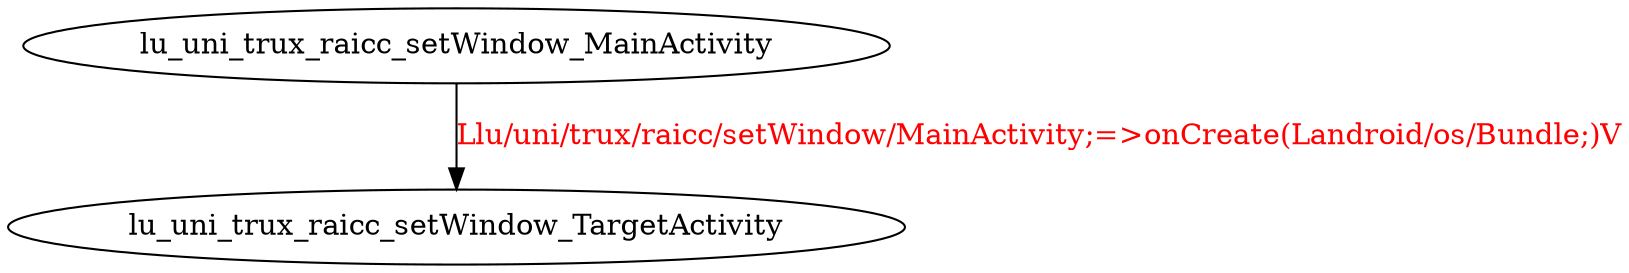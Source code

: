 digraph G {
lu_uni_trux_raicc_setWindow_MainActivity -> lu_uni_trux_raicc_setWindow_TargetActivity [label="Llu/uni/trux/raicc/setWindow/MainActivity;=>onCreate(Landroid/os/Bundle;)V", fontcolor="red"];
}
